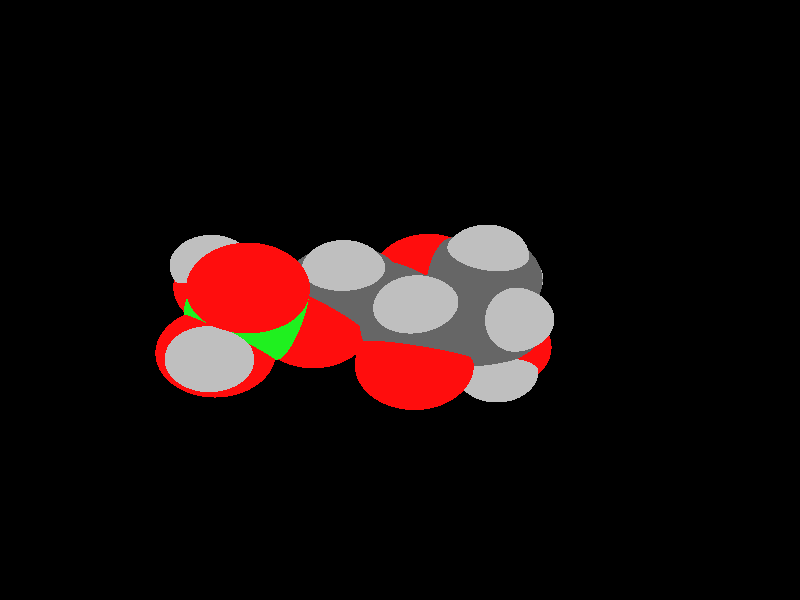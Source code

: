 global_settings {
	ambient_light rgb <0.200000002980232, 0.200000002980232, 0.200000002980232>
	max_trace_level 15
}

background { color rgb <0,0,0> }

camera {
	perspective
	location <-10.0697009418619, -4.29814945926334, 26.5255804052823>
	angle 40
	up <-0.867088956627876, -0.29710042760858, -0.399860072036181>
	right <-0.346751355022422, 0.936267906788101, 0.0562663710287209> * 1
	direction <0.357659389760839, 0.187439970746439, -0.914847538272077> }

light_source {
	<-59.0677250089723, 16.8165906682516, 32.337255844435>
	color rgb <1, 1, 1>
	fade_distance 95.1153682441966
	fade_power 0
	spotlight
	area_light <20, 0, 0>, <0, 0, 20>, 20, 20
	circular
	orient
	point_at <59.0677250089723, -16.8165906682516, -32.337255844435>
}

light_source {
	<-7.16843993575861, -41.0548673959443, -37.2062268670491>
	color rgb <0.300000011920929, 0.300000011920929, 0.300000011920929> shadowless
	fade_distance 95.1153682441966
	fade_power 0
	parallel
	point_at <7.16843993575861, 41.0548673959443, 37.2062268670491>
}

#default {
	finish {ambient 0.5 diffuse 1 specular 0.2 roughness .01 metallic 1}
}

union {
cylinder {
	<0.656481565585865, -2.82006933166092, 1.23613639915631>, 	<1.15203114975743, -2.64096858744569, 0.898594510408542>, 0.05
	pigment { rgbt <1, 0.0500000007450581, 0.0500000007450581, 0> }
}
cylinder {
	<1.15203114975743, -2.64096858744569, 0.898594510408542>, 	<1.80152821051819, -2.40622839057452, 0.456191829369444>, 0.05
	pigment { rgbt <0.119999997317791, 0.939999997615814, 0.119999997317791, 0> }
}
cylinder {
	<1.80152821051819, -2.40622839057452, 0.456191829369444>, 	<1.8112970492704, -1.48028514323691, 0.362531388723705>, 0.05
	pigment { rgbt <0.119999997317791, 0.939999997615814, 0.119999997317791, 0> }
}
cylinder {
	<1.8112970492704, -1.48028514323691, 0.362531388723705>, 	<1.81902546397115, -0.747744297155567, 0.288433868565469>, 0.05
	pigment { rgbt <1, 0.0500000007450581, 0.0500000007450581, 0> }
}
cylinder {
	<1.80152821051819, -2.40622839057452, 0.456191829369444>, 	<1.75881096998866, -2.82074017323456, -0.373379025248188>, 0.05
	pigment { rgbt <0.119999997317791, 0.939999997615814, 0.119999997317791, 0> }
}
cylinder {
	<1.75881096998866, -2.82074017323456, -0.373379025248188>, 	<1.72503888704702, -3.14845156401623, -1.02923449158519>, 0.05
	pigment { rgbt <1, 0.0500000007450581, 0.0500000007450581, 0> }
}
cylinder {
	<1.80152821051819, -2.40622839057452, 0.456191829369444>, 	<2.56866107415531, -2.68013107842691, 0.901845373435161>, 0.05
	pigment { rgbt <0.119999997317791, 0.939999997615814, 0.119999997317791, 0> }
}
cylinder {
	<2.56866107415531, -2.68013107842691, 0.901845373435161>, 	<3.17518033088609, -2.8966871178399, 1.25419301635147>, 0.05
	pigment { rgbt <1, 0.0500000007450581, 0.0500000007450581, 0> }
}
cylinder {
	<1.72503888704702, -3.14845156401623, -1.02923449158519>, 	<1.33347507112722, -3.57508388129375, -0.994535450396893>, 0.05
	pigment { rgbt <1, 0.0500000007450581, 0.0500000007450581, 0> }
}
cylinder {
	<1.33347507112722, -3.57508388129375, -0.994535450396893>, 	<1.06948024636557, -3.8627221135772, -0.971141135280252>, 0.05
	pigment { rgbt <0.75, 0.75, 0.75, 0> }
}
cylinder {
	<3.17518033088609, -2.8966871178399, 1.25419301635147>, 	<3.03717388962557, -2.97425753577665, 1.81224228675958>, 0.05
	pigment { rgbt <1, 0.0500000007450581, 0.0500000007450581, 0> }
}
cylinder {
	<3.03717388962557, -2.97425753577665, 1.81224228675958>, 	<2.94413303712259, -3.0265537746183, 2.18846660921291>, 0.05
	pigment { rgbt <0.75, 0.75, 0.75, 0> }
}
cylinder {
	<1.81902546397115, -0.747744297155567, 0.288433868565469>, 	<1.27520622262971, -0.508508170264559, -0.0476776143971993>, 0.05
	pigment { rgbt <1, 0.0500000007450581, 0.0500000007450581, 0> }
}
cylinder {
	<1.27520622262971, -0.508508170264559, -0.0476776143971993>, 	<0.688365895727552, -0.250346273371731, -0.410378595794693>, 0.05
	pigment { rgbt <0.400000005960464, 0.400000005960464, 0.400000005960464, 0> }
}
cylinder {
	<0.688365895727552, -0.250346273371731, -0.410378595794693>, 	<0.698870719068002, 0.511116653838284, -0.40948058050234>, 0.05
	pigment { rgbt <0.400000005960464, 0.400000005960464, 0.400000005960464, 0> }
}
cylinder {
	<0.698870719068002, 0.511116653838284, -0.40948058050234>, 	<0.709375542408452, 1.2725795810483, -0.408582565209987>, 0.05
	pigment { rgbt <0.400000005960464, 0.400000005960464, 0.400000005960464, 0> }
}
cylinder {
	<0.688365895727552, -0.250346273371731, -0.410378595794693>, 	<0.699630289642903, -0.476713614420998, -1.04016183605149>, 0.05
	pigment { rgbt <0.400000005960464, 0.400000005960464, 0.400000005960464, 0> }
}
cylinder {
	<0.699630289642903, -0.476713614420998, -1.04016183605149>, 	<0.706805119268361, -0.620897768224705, -1.44130081288128>, 0.05
	pigment { rgbt <0.75, 0.75, 0.75, 0> }
}
cylinder {
	<0.688365895727552, -0.250346273371731, -0.410378595794693>, 	<0.123675770031091, -0.474653437515024, -0.129345651769151>, 0.05
	pigment { rgbt <0.400000005960464, 0.400000005960464, 0.400000005960464, 0> }
}
cylinder {
	<0.123675770031091, -0.474653437515024, -0.129345651769151>, 	<-0.236041680661343, -0.61754100998348, 0.0496772310212553>, 0.05
	pigment { rgbt <0.75, 0.75, 0.75, 0> }
}
cylinder {
	<0.709375542408452, 1.2725795810483, -0.408582565209987>, 	<0.139254908444049, 1.5380211447721, -0.811627967489885>, 0.05
	pigment { rgbt <0.400000005960464, 0.400000005960464, 0.400000005960464, 0> }
}
cylinder {
	<0.139254908444049, 1.5380211447721, -0.811627967489885>, 	<-0.389649724441186, 1.78427301577977, -1.18553581756472>, 0.05
	pigment { rgbt <1, 0.0500000007450581, 0.0500000007450581, 0> }
}
cylinder {
	<0.709375542408452, 1.2725795810483, -0.408582565209987>, 	<0.636766526653236, 1.57716128785036, 0.289590451276737>, 0.05
	pigment { rgbt <0.400000005960464, 0.400000005960464, 0.400000005960464, 0> }
}
cylinder {
	<0.636766526653236, 1.57716128785036, 0.289590451276737>, 	<0.564157510898021, 1.88174299465242, 0.987763467763461>, 0.05
	pigment { rgbt <0.400000005960464, 0.400000005960464, 0.400000005960464, 0> }
}
cylinder {
	<0.709375542408452, 1.2725795810483, -0.408582565209987>, 	<1.27962091369612, 1.48083941531848, -0.692917087192982>, 0.05
	pigment { rgbt <0.400000005960464, 0.400000005960464, 0.400000005960464, 0> }
}
cylinder {
	<1.27962091369612, 1.48083941531848, -0.692917087192982>, 	<1.64316058884095, 1.61360807300234, -0.874184459027573>, 0.05
	pigment { rgbt <0.75, 0.75, 0.75, 0> }
}
cylinder {
	<-0.389649724441186, 1.78427301577977, -1.18553581756472>, 	<-0.629272688296591, 2.35507841742284, -0.870245860163812>, 0.05
	pigment { rgbt <1, 0.0500000007450581, 0.0500000007450581, 0> }
}
cylinder {
	<-0.629272688296591, 2.35507841742284, -0.870245860163812>, 	<-0.887521153082823, 2.9702515890349, -0.53044893022335>, 0.05
	pigment { rgbt <0.400000005960464, 0.400000005960464, 0.400000005960464, 0> }
}
cylinder {
	<0.564157510898021, 1.88174299465242, 0.987763467763461>, 	<0.290227280036485, 2.57012479846665, 0.823847315842134>, 0.05
	pigment { rgbt <0.400000005960464, 0.400000005960464, 0.400000005960464, 0> }
}
cylinder {
	<0.290227280036485, 2.57012479846665, 0.823847315842134>, 	<0.0162970491749499, 3.25850660228088, 0.659931163920807>, 0.05
	pigment { rgbt <0.400000005960464, 0.400000005960464, 0.400000005960464, 0> }
}
cylinder {
	<0.564157510898021, 1.88174299465242, 0.987763467763461>, 	<1.19290416869669, 1.92679929440856, 1.3725364376749>, 0.05
	pigment { rgbt <0.400000005960464, 0.400000005960464, 0.400000005960464, 0> }
}
cylinder {
	<1.19290416869669, 1.92679929440856, 1.3725364376749>, 	<1.77567698224423, 1.96856108550716, 1.72917487617954>, 0.05
	pigment { rgbt <1, 0.0500000007450581, 0.0500000007450581, 0> }
}
cylinder {
	<0.564157510898021, 1.88174299465242, 0.987763467763461>, 	<0.113977748685354, 1.54194303868524, 1.34885748428554>, 0.05
	pigment { rgbt <0.400000005960464, 0.400000005960464, 0.400000005960464, 0> }
}
cylinder {
	<0.113977748685354, 1.54194303868524, 1.34885748428554>, 	<-0.172857748183777, 1.32543688406181, 1.57893131331887>, 0.05
	pigment { rgbt <0.75, 0.75, 0.75, 0> }
}
cylinder {
	<1.77567698224423, 1.96856108550716, 1.72917487617954>, 	<2.20033664076912, 2.10284006414625, 1.35471351773224>, 0.05
	pigment { rgbt <1, 0.0500000007450581, 0.0500000007450581, 0> }
}
cylinder {
	<2.20033664076912, 2.10284006414625, 1.35471351773224>, 	<2.48706366106346, 2.19350422463442, 1.1018800136129>, 0.05
	pigment { rgbt <0.75, 0.75, 0.75, 0> }
}
cylinder {
	<0.0162970491749499, 3.25850660228088, 0.659931163920807>, 	<-0.435612051953937, 3.11437909565789, 0.0647411168487285>, 0.05
	pigment { rgbt <0.400000005960464, 0.400000005960464, 0.400000005960464, 0> }
}
cylinder {
	<-0.435612051953937, 3.11437909565789, 0.0647411168487285>, 	<-0.887521153082823, 2.9702515890349, -0.53044893022335>, 0.05
	pigment { rgbt <0.400000005960464, 0.400000005960464, 0.400000005960464, 0> }
}
cylinder {
	<0.0162970491749499, 3.25850660228088, 0.659931163920807>, 	<0.573099056741062, 3.71052521872469, 0.463589523739046>, 0.05
	pigment { rgbt <0.400000005960464, 0.400000005960464, 0.400000005960464, 0> }
}
cylinder {
	<0.573099056741062, 3.71052521872469, 0.463589523739046>, 	<1.08946475456307, 4.12971714895644, 0.281506688788178>, 0.05
	pigment { rgbt <1, 0.0500000007450581, 0.0500000007450581, 0> }
}
cylinder {
	<0.0162970491749499, 3.25850660228088, 0.659931163920807>, 	<-0.309212057440999, 3.54828538622637, 1.16670902607245>, 0.05
	pigment { rgbt <0.400000005960464, 0.400000005960464, 0.400000005960464, 0> }
}
cylinder {
	<-0.309212057440999, 3.54828538622637, 1.16670902607245>, 	<-0.51637987425963, 3.7327129085604, 1.48924397572545>, 0.05
	pigment { rgbt <0.75, 0.75, 0.75, 0> }
}
cylinder {
	<1.08946475456307, 4.12971714895644, 0.281506688788178>, 	<1.39812501859758, 4.21815867035755, 0.767366650921368>, 0.05
	pigment { rgbt <1, 0.0500000007450581, 0.0500000007450581, 0> }
}
cylinder {
	<1.39812501859758, 4.21815867035755, 0.767366650921368>, 	<1.60661365763529, 4.27789766037305, 1.09554715897903>, 0.05
	pigment { rgbt <0.75, 0.75, 0.75, 0> }
}
cylinder {
	<-0.887521153082823, 2.9702515890349, -0.53044893022335>, 	<-0.902537403061377, 3.46941561215541, -0.974656614675598>, 0.05
	pigment { rgbt <0.400000005960464, 0.400000005960464, 0.400000005960464, 0> }
}
cylinder {
	<-0.902537403061377, 3.46941561215541, -0.974656614675598>, 	<-0.912094131336384, 3.78709645393916, -1.25736182696517>, 0.05
	pigment { rgbt <0.75, 0.75, 0.75, 0> }
}
cylinder {
	<-0.887521153082823, 2.9702515890349, -0.53044893022335>, 	<-1.5108760331588, 2.8328818695947, -0.330687466404552>, 0.05
	pigment { rgbt <0.400000005960464, 0.400000005960464, 0.400000005960464, 0> }
}
cylinder {
	<-1.5108760331588, 2.8328818695947, -0.330687466404552>, 	<-1.90775622551623, 2.74542074204426, -0.203502502076778>, 0.05
	pigment { rgbt <0.75, 0.75, 0.75, 0> }
}
sphere {
	<0.656481565585865, -2.82006933166092, 1.23613639915631>, 0.3564
	pigment { rgbt <1, 0.0500000007450581, 0.0500000007450581,0> }
}
sphere {
	<1.80152821051819, -2.40622839057452, 0.456191829369444>, 0.5508
	pigment { rgbt <0.119999997317791, 0.939999997615814, 0.119999997317791,0> }
}
sphere {
	<1.72503888704702, -3.14845156401623, -1.02923449158519>, 0.3564
	pigment { rgbt <1, 0.0500000007450581, 0.0500000007450581,0> }
}
sphere {
	<3.17518033088609, -2.8966871178399, 1.25419301635147>, 0.3564
	pigment { rgbt <1, 0.0500000007450581, 0.0500000007450581,0> }
}
sphere {
	<1.81902546397115, -0.747744297155567, 0.288433868565469>, 0.3564
	pigment { rgbt <1, 0.0500000007450581, 0.0500000007450581,0> }
}
sphere {
	<0.688365895727552, -0.250346273371731, -0.410378595794693>, 0.4104
	pigment { rgbt <0.400000005960464, 0.400000005960464, 0.400000005960464,0> }
}
sphere {
	<0.709375542408452, 1.2725795810483, -0.408582565209987>, 0.4104
	pigment { rgbt <0.400000005960464, 0.400000005960464, 0.400000005960464,0> }
}
sphere {
	<-0.389649724441186, 1.78427301577977, -1.18553581756472>, 0.3564
	pigment { rgbt <1, 0.0500000007450581, 0.0500000007450581,0> }
}
sphere {
	<0.564157510898021, 1.88174299465242, 0.987763467763461>, 0.4104
	pigment { rgbt <0.400000005960464, 0.400000005960464, 0.400000005960464,0> }
}
sphere {
	<1.77567698224423, 1.96856108550716, 1.72917487617954>, 0.3564
	pigment { rgbt <1, 0.0500000007450581, 0.0500000007450581,0> }
}
sphere {
	<0.0162970491749499, 3.25850660228088, 0.659931163920807>, 0.4104
	pigment { rgbt <0.400000005960464, 0.400000005960464, 0.400000005960464,0> }
}
sphere {
	<1.08946475456307, 4.12971714895644, 0.281506688788178>, 0.3564
	pigment { rgbt <1, 0.0500000007450581, 0.0500000007450581,0> }
}
sphere {
	<-0.887521153082823, 2.9702515890349, -0.53044893022335>, 0.4104
	pigment { rgbt <0.400000005960464, 0.400000005960464, 0.400000005960464,0> }
}
sphere {
	<1.06948024636557, -3.8627221135772, -0.971141135280252>, 0.1674
	pigment { rgbt <0.75, 0.75, 0.75,0> }
}
sphere {
	<2.94413303712259, -3.0265537746183, 2.18846660921291>, 0.1674
	pigment { rgbt <0.75, 0.75, 0.75,0> }
}
sphere {
	<0.706805119268361, -0.620897768224705, -1.44130081288128>, 0.1674
	pigment { rgbt <0.75, 0.75, 0.75,0> }
}
sphere {
	<-0.236041680661343, -0.61754100998348, 0.0496772310212553>, 0.1674
	pigment { rgbt <0.75, 0.75, 0.75,0> }
}
sphere {
	<1.64316058884095, 1.61360807300234, -0.874184459027573>, 0.1674
	pigment { rgbt <0.75, 0.75, 0.75,0> }
}
sphere {
	<-0.172857748183777, 1.32543688406181, 1.57893131331887>, 0.1674
	pigment { rgbt <0.75, 0.75, 0.75,0> }
}
sphere {
	<2.48706366106346, 2.19350422463442, 1.1018800136129>, 0.1674
	pigment { rgbt <0.75, 0.75, 0.75,0> }
}
sphere {
	<-0.51637987425963, 3.7327129085604, 1.48924397572545>, 0.1674
	pigment { rgbt <0.75, 0.75, 0.75,0> }
}
sphere {
	<1.60661365763529, 4.27789766037305, 1.09554715897903>, 0.1674
	pigment { rgbt <0.75, 0.75, 0.75,0> }
}
sphere {
	<-0.912094131336384, 3.78709645393916, -1.25736182696517>, 0.1674
	pigment { rgbt <0.75, 0.75, 0.75,0> }
}
sphere {
	<-1.90775622551623, 2.74542074204426, -0.203502502076778>, 0.1674
	pigment { rgbt <0.75, 0.75, 0.75,0> }
}
}
merge {
}
union {
}
merge {
sphere {
	<0.656481565585865, -2.82006933166092, 1.23613639915631>, 1.519848
	pigment { rgbt <0, 0, 0,0> }
}
sphere {
	<1.80152821051819, -2.40622839057452, 0.456191829369444>, 1.749825
	pigment { rgbt <0, 0, 0,0> }
}
sphere {
	<1.72503888704702, -3.14845156401623, -1.02923449158519>, 1.519848
	pigment { rgbt <0, 0, 0,0> }
}
sphere {
	<3.17518033088609, -2.8966871178399, 1.25419301635147>, 1.519848
	pigment { rgbt <0, 0, 0,0> }
}
sphere {
	<1.81902546397115, -0.747744297155567, 0.288433868565469>, 1.519848
	pigment { rgbt <0, 0, 0,0> }
}
sphere {
	<0.688365895727552, -0.250346273371731, -0.410378595794693>, 1.69983
	pigment { rgbt <0, 0, 0,0> }
}
sphere {
	<0.709375542408452, 1.2725795810483, -0.408582565209987>, 1.69983
	pigment { rgbt <0, 0, 0,0> }
}
sphere {
	<-0.389649724441186, 1.78427301577977, -1.18553581756472>, 1.519848
	pigment { rgbt <0, 0, 0,0> }
}
sphere {
	<0.564157510898021, 1.88174299465242, 0.987763467763461>, 1.69983
	pigment { rgbt <0, 0, 0,0> }
}
sphere {
	<1.77567698224423, 1.96856108550716, 1.72917487617954>, 1.519848
	pigment { rgbt <0, 0, 0,0> }
}
sphere {
	<0.0162970491749499, 3.25850660228088, 0.659931163920807>, 1.69983
	pigment { rgbt <0, 0, 0,0> }
}
sphere {
	<1.08946475456307, 4.12971714895644, 0.281506688788178>, 1.519848
	pigment { rgbt <0, 0, 0,0> }
}
sphere {
	<-0.887521153082823, 2.9702515890349, -0.53044893022335>, 1.69983
	pigment { rgbt <0, 0, 0,0> }
}
sphere {
	<1.06948024636557, -3.8627221135772, -0.971141135280252>, 1.09989
	pigment { rgbt <0, 0, 0,0> }
}
sphere {
	<2.94413303712259, -3.0265537746183, 2.18846660921291>, 1.09989
	pigment { rgbt <0, 0, 0,0> }
}
sphere {
	<0.706805119268361, -0.620897768224705, -1.44130081288128>, 1.09989
	pigment { rgbt <0, 0, 0,0> }
}
sphere {
	<-0.236041680661343, -0.61754100998348, 0.0496772310212553>, 1.09989
	pigment { rgbt <0, 0, 0,0> }
}
sphere {
	<1.64316058884095, 1.61360807300234, -0.874184459027573>, 1.09989
	pigment { rgbt <0, 0, 0,0> }
}
sphere {
	<-0.172857748183777, 1.32543688406181, 1.57893131331887>, 1.09989
	pigment { rgbt <0, 0, 0,0> }
}
sphere {
	<2.48706366106346, 2.19350422463442, 1.1018800136129>, 1.09989
	pigment { rgbt <0, 0, 0,0> }
}
sphere {
	<-0.51637987425963, 3.7327129085604, 1.48924397572545>, 1.09989
	pigment { rgbt <0, 0, 0,0> }
}
sphere {
	<1.60661365763529, 4.27789766037305, 1.09554715897903>, 1.09989
	pigment { rgbt <0, 0, 0,0> }
}
sphere {
	<-0.912094131336384, 3.78709645393916, -1.25736182696517>, 1.09989
	pigment { rgbt <0, 0, 0,0> }
}
sphere {
	<-1.90775622551623, 2.74542074204426, -0.203502502076778>, 1.09989
	pigment { rgbt <0, 0, 0,0> }
}
sphere {
	<0.656481565585865, -2.82006933166092, 1.23613639915631>, 1.52
	pigment { rgbt <1, 0.0500000007450581, 0.0500000007450581,0.300000011920929> }
}
sphere {
	<1.80152821051819, -2.40622839057452, 0.456191829369444>, 1.75
	pigment { rgbt <0.119999997317791, 0.939999997615814, 0.119999997317791,0.300000011920929> }
}
sphere {
	<1.72503888704702, -3.14845156401623, -1.02923449158519>, 1.52
	pigment { rgbt <1, 0.0500000007450581, 0.0500000007450581,0.300000011920929> }
}
sphere {
	<3.17518033088609, -2.8966871178399, 1.25419301635147>, 1.52
	pigment { rgbt <1, 0.0500000007450581, 0.0500000007450581,0.300000011920929> }
}
sphere {
	<1.81902546397115, -0.747744297155567, 0.288433868565469>, 1.52
	pigment { rgbt <1, 0.0500000007450581, 0.0500000007450581,0.300000011920929> }
}
sphere {
	<0.688365895727552, -0.250346273371731, -0.410378595794693>, 1.7
	pigment { rgbt <0.400000005960464, 0.400000005960464, 0.400000005960464,0.300000011920929> }
}
sphere {
	<0.709375542408452, 1.2725795810483, -0.408582565209987>, 1.7
	pigment { rgbt <0.400000005960464, 0.400000005960464, 0.400000005960464,0.300000011920929> }
}
sphere {
	<-0.389649724441186, 1.78427301577977, -1.18553581756472>, 1.52
	pigment { rgbt <1, 0.0500000007450581, 0.0500000007450581,0.300000011920929> }
}
sphere {
	<0.564157510898021, 1.88174299465242, 0.987763467763461>, 1.7
	pigment { rgbt <0.400000005960464, 0.400000005960464, 0.400000005960464,0.300000011920929> }
}
sphere {
	<1.77567698224423, 1.96856108550716, 1.72917487617954>, 1.52
	pigment { rgbt <1, 0.0500000007450581, 0.0500000007450581,0.300000011920929> }
}
sphere {
	<0.0162970491749499, 3.25850660228088, 0.659931163920807>, 1.7
	pigment { rgbt <0.400000005960464, 0.400000005960464, 0.400000005960464,0.300000011920929> }
}
sphere {
	<1.08946475456307, 4.12971714895644, 0.281506688788178>, 1.52
	pigment { rgbt <1, 0.0500000007450581, 0.0500000007450581,0.300000011920929> }
}
sphere {
	<-0.887521153082823, 2.9702515890349, -0.53044893022335>, 1.7
	pigment { rgbt <0.400000005960464, 0.400000005960464, 0.400000005960464,0.300000011920929> }
}
sphere {
	<1.06948024636557, -3.8627221135772, -0.971141135280252>, 1.1
	pigment { rgbt <0.75, 0.75, 0.75,0.300000011920929> }
}
sphere {
	<2.94413303712259, -3.0265537746183, 2.18846660921291>, 1.1
	pigment { rgbt <0.75, 0.75, 0.75,0.300000011920929> }
}
sphere {
	<0.706805119268361, -0.620897768224705, -1.44130081288128>, 1.1
	pigment { rgbt <0.75, 0.75, 0.75,0.300000011920929> }
}
sphere {
	<-0.236041680661343, -0.61754100998348, 0.0496772310212553>, 1.1
	pigment { rgbt <0.75, 0.75, 0.75,0.300000011920929> }
}
sphere {
	<1.64316058884095, 1.61360807300234, -0.874184459027573>, 1.1
	pigment { rgbt <0.75, 0.75, 0.75,0.300000011920929> }
}
sphere {
	<-0.172857748183777, 1.32543688406181, 1.57893131331887>, 1.1
	pigment { rgbt <0.75, 0.75, 0.75,0.300000011920929> }
}
sphere {
	<2.48706366106346, 2.19350422463442, 1.1018800136129>, 1.1
	pigment { rgbt <0.75, 0.75, 0.75,0.300000011920929> }
}
sphere {
	<-0.51637987425963, 3.7327129085604, 1.48924397572545>, 1.1
	pigment { rgbt <0.75, 0.75, 0.75,0.300000011920929> }
}
sphere {
	<1.60661365763529, 4.27789766037305, 1.09554715897903>, 1.1
	pigment { rgbt <0.75, 0.75, 0.75,0.300000011920929> }
}
sphere {
	<-0.912094131336384, 3.78709645393916, -1.25736182696517>, 1.1
	pigment { rgbt <0.75, 0.75, 0.75,0.300000011920929> }
}
sphere {
	<-1.90775622551623, 2.74542074204426, -0.203502502076778>, 1.1
	pigment { rgbt <0.75, 0.75, 0.75,0.300000011920929> }
}
}
